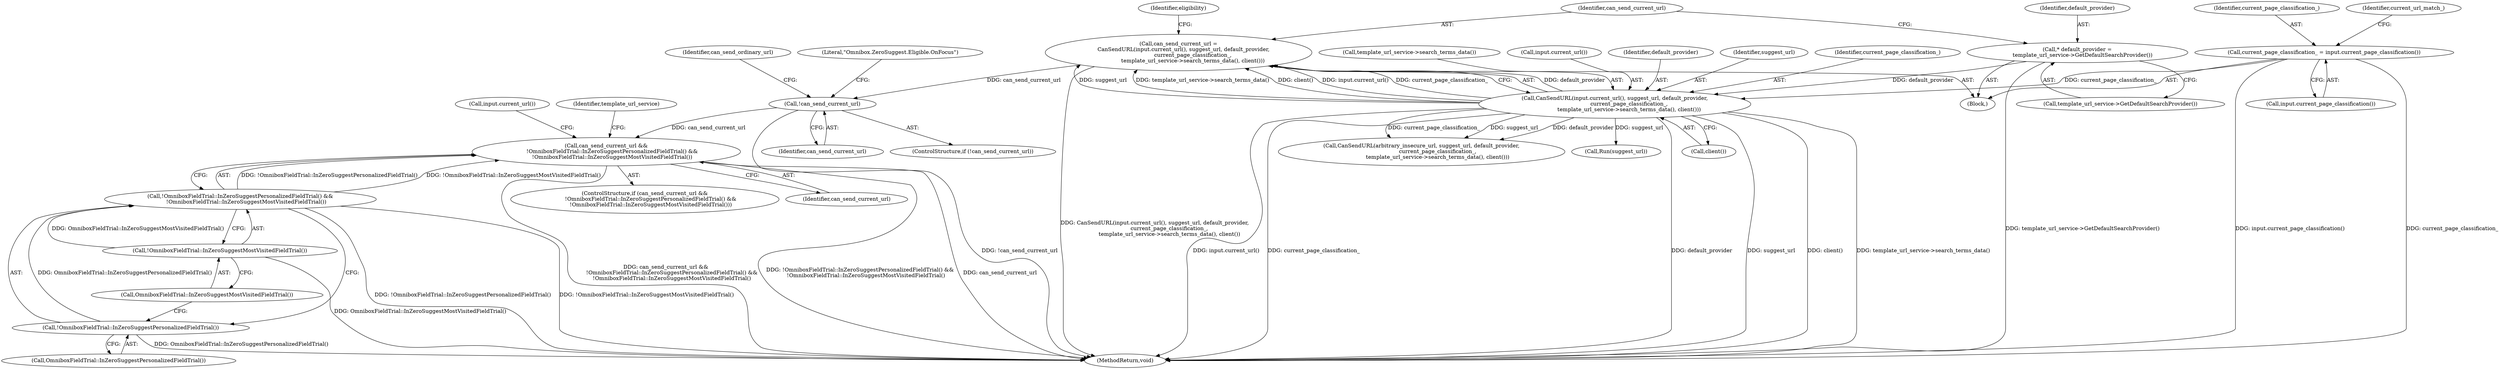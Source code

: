 digraph "0_Chrome_3f71619ec516f553c69a08bf373dcde14e86d08f@API" {
"1000200" [label="(Call,can_send_current_url &&\n       !OmniboxFieldTrial::InZeroSuggestPersonalizedFieldTrial() &&\n       !OmniboxFieldTrial::InZeroSuggestMostVisitedFieldTrial())"];
"1000172" [label="(Call,!can_send_current_url)"];
"1000157" [label="(Call,can_send_current_url =\n      CanSendURL(input.current_url(), suggest_url, default_provider,\n                 current_page_classification_,\n                 template_url_service->search_terms_data(), client()))"];
"1000159" [label="(Call,CanSendURL(input.current_url(), suggest_url, default_provider,\n                 current_page_classification_,\n                 template_url_service->search_terms_data(), client()))"];
"1000153" [label="(Call,* default_provider =\n      template_url_service->GetDefaultSearchProvider())"];
"1000137" [label="(Call,current_page_classification_ = input.current_page_classification())"];
"1000202" [label="(Call,!OmniboxFieldTrial::InZeroSuggestPersonalizedFieldTrial() &&\n       !OmniboxFieldTrial::InZeroSuggestMostVisitedFieldTrial())"];
"1000203" [label="(Call,!OmniboxFieldTrial::InZeroSuggestPersonalizedFieldTrial())"];
"1000205" [label="(Call,!OmniboxFieldTrial::InZeroSuggestMostVisitedFieldTrial())"];
"1000165" [label="(Call,client())"];
"1000177" [label="(Identifier,can_send_ordinary_url)"];
"1000243" [label="(Call,input.current_url())"];
"1000164" [label="(Call,template_url_service->search_terms_data())"];
"1000139" [label="(Call,input.current_page_classification())"];
"1000169" [label="(Identifier,eligibility)"];
"1000200" [label="(Call,can_send_current_url &&\n       !OmniboxFieldTrial::InZeroSuggestPersonalizedFieldTrial() &&\n       !OmniboxFieldTrial::InZeroSuggestMostVisitedFieldTrial())"];
"1000192" [label="(Literal,\"Omnibox.ZeroSuggest.Eligible.OnFocus\")"];
"1000206" [label="(Call,OmniboxFieldTrial::InZeroSuggestMostVisitedFieldTrial())"];
"1000160" [label="(Call,input.current_url())"];
"1000173" [label="(Identifier,can_send_current_url)"];
"1000211" [label="(Identifier,template_url_service)"];
"1000252" [label="(MethodReturn,void)"];
"1000158" [label="(Identifier,can_send_current_url)"];
"1000205" [label="(Call,!OmniboxFieldTrial::InZeroSuggestMostVisitedFieldTrial())"];
"1000154" [label="(Identifier,default_provider)"];
"1000103" [label="(Block,)"];
"1000203" [label="(Call,!OmniboxFieldTrial::InZeroSuggestPersonalizedFieldTrial())"];
"1000171" [label="(ControlStructure,if (!can_send_current_url))"];
"1000178" [label="(Call,CanSendURL(arbitrary_insecure_url, suggest_url, default_provider,\n                   current_page_classification_,\n                   template_url_service->search_terms_data(), client()))"];
"1000199" [label="(ControlStructure,if (can_send_current_url &&\n       !OmniboxFieldTrial::InZeroSuggestPersonalizedFieldTrial() &&\n       !OmniboxFieldTrial::InZeroSuggestMostVisitedFieldTrial()))"];
"1000138" [label="(Identifier,current_page_classification_)"];
"1000137" [label="(Call,current_page_classification_ = input.current_page_classification())"];
"1000162" [label="(Identifier,default_provider)"];
"1000202" [label="(Call,!OmniboxFieldTrial::InZeroSuggestPersonalizedFieldTrial() &&\n       !OmniboxFieldTrial::InZeroSuggestMostVisitedFieldTrial())"];
"1000153" [label="(Call,* default_provider =\n      template_url_service->GetDefaultSearchProvider())"];
"1000155" [label="(Call,template_url_service->GetDefaultSearchProvider())"];
"1000204" [label="(Call,OmniboxFieldTrial::InZeroSuggestPersonalizedFieldTrial())"];
"1000201" [label="(Identifier,can_send_current_url)"];
"1000157" [label="(Call,can_send_current_url =\n      CanSendURL(input.current_url(), suggest_url, default_provider,\n                 current_page_classification_,\n                 template_url_service->search_terms_data(), client()))"];
"1000161" [label="(Identifier,suggest_url)"];
"1000159" [label="(Call,CanSendURL(input.current_url(), suggest_url, default_provider,\n                 current_page_classification_,\n                 template_url_service->search_terms_data(), client()))"];
"1000250" [label="(Call,Run(suggest_url))"];
"1000141" [label="(Identifier,current_url_match_)"];
"1000172" [label="(Call,!can_send_current_url)"];
"1000163" [label="(Identifier,current_page_classification_)"];
"1000200" -> "1000199"  [label="AST: "];
"1000200" -> "1000201"  [label="CFG: "];
"1000200" -> "1000202"  [label="CFG: "];
"1000201" -> "1000200"  [label="AST: "];
"1000202" -> "1000200"  [label="AST: "];
"1000211" -> "1000200"  [label="CFG: "];
"1000243" -> "1000200"  [label="CFG: "];
"1000200" -> "1000252"  [label="DDG: can_send_current_url"];
"1000200" -> "1000252"  [label="DDG: can_send_current_url &&\n       !OmniboxFieldTrial::InZeroSuggestPersonalizedFieldTrial() &&\n       !OmniboxFieldTrial::InZeroSuggestMostVisitedFieldTrial()"];
"1000200" -> "1000252"  [label="DDG: !OmniboxFieldTrial::InZeroSuggestPersonalizedFieldTrial() &&\n       !OmniboxFieldTrial::InZeroSuggestMostVisitedFieldTrial()"];
"1000172" -> "1000200"  [label="DDG: can_send_current_url"];
"1000202" -> "1000200"  [label="DDG: !OmniboxFieldTrial::InZeroSuggestPersonalizedFieldTrial()"];
"1000202" -> "1000200"  [label="DDG: !OmniboxFieldTrial::InZeroSuggestMostVisitedFieldTrial()"];
"1000172" -> "1000171"  [label="AST: "];
"1000172" -> "1000173"  [label="CFG: "];
"1000173" -> "1000172"  [label="AST: "];
"1000177" -> "1000172"  [label="CFG: "];
"1000192" -> "1000172"  [label="CFG: "];
"1000172" -> "1000252"  [label="DDG: !can_send_current_url"];
"1000157" -> "1000172"  [label="DDG: can_send_current_url"];
"1000157" -> "1000103"  [label="AST: "];
"1000157" -> "1000159"  [label="CFG: "];
"1000158" -> "1000157"  [label="AST: "];
"1000159" -> "1000157"  [label="AST: "];
"1000169" -> "1000157"  [label="CFG: "];
"1000157" -> "1000252"  [label="DDG: CanSendURL(input.current_url(), suggest_url, default_provider,\n                 current_page_classification_,\n                 template_url_service->search_terms_data(), client())"];
"1000159" -> "1000157"  [label="DDG: default_provider"];
"1000159" -> "1000157"  [label="DDG: suggest_url"];
"1000159" -> "1000157"  [label="DDG: template_url_service->search_terms_data()"];
"1000159" -> "1000157"  [label="DDG: client()"];
"1000159" -> "1000157"  [label="DDG: input.current_url()"];
"1000159" -> "1000157"  [label="DDG: current_page_classification_"];
"1000159" -> "1000165"  [label="CFG: "];
"1000160" -> "1000159"  [label="AST: "];
"1000161" -> "1000159"  [label="AST: "];
"1000162" -> "1000159"  [label="AST: "];
"1000163" -> "1000159"  [label="AST: "];
"1000164" -> "1000159"  [label="AST: "];
"1000165" -> "1000159"  [label="AST: "];
"1000159" -> "1000252"  [label="DDG: template_url_service->search_terms_data()"];
"1000159" -> "1000252"  [label="DDG: input.current_url()"];
"1000159" -> "1000252"  [label="DDG: current_page_classification_"];
"1000159" -> "1000252"  [label="DDG: default_provider"];
"1000159" -> "1000252"  [label="DDG: suggest_url"];
"1000159" -> "1000252"  [label="DDG: client()"];
"1000153" -> "1000159"  [label="DDG: default_provider"];
"1000137" -> "1000159"  [label="DDG: current_page_classification_"];
"1000159" -> "1000178"  [label="DDG: suggest_url"];
"1000159" -> "1000178"  [label="DDG: default_provider"];
"1000159" -> "1000178"  [label="DDG: current_page_classification_"];
"1000159" -> "1000250"  [label="DDG: suggest_url"];
"1000153" -> "1000103"  [label="AST: "];
"1000153" -> "1000155"  [label="CFG: "];
"1000154" -> "1000153"  [label="AST: "];
"1000155" -> "1000153"  [label="AST: "];
"1000158" -> "1000153"  [label="CFG: "];
"1000153" -> "1000252"  [label="DDG: template_url_service->GetDefaultSearchProvider()"];
"1000137" -> "1000103"  [label="AST: "];
"1000137" -> "1000139"  [label="CFG: "];
"1000138" -> "1000137"  [label="AST: "];
"1000139" -> "1000137"  [label="AST: "];
"1000141" -> "1000137"  [label="CFG: "];
"1000137" -> "1000252"  [label="DDG: input.current_page_classification()"];
"1000137" -> "1000252"  [label="DDG: current_page_classification_"];
"1000202" -> "1000203"  [label="CFG: "];
"1000202" -> "1000205"  [label="CFG: "];
"1000203" -> "1000202"  [label="AST: "];
"1000205" -> "1000202"  [label="AST: "];
"1000202" -> "1000252"  [label="DDG: !OmniboxFieldTrial::InZeroSuggestPersonalizedFieldTrial()"];
"1000202" -> "1000252"  [label="DDG: !OmniboxFieldTrial::InZeroSuggestMostVisitedFieldTrial()"];
"1000203" -> "1000202"  [label="DDG: OmniboxFieldTrial::InZeroSuggestPersonalizedFieldTrial()"];
"1000205" -> "1000202"  [label="DDG: OmniboxFieldTrial::InZeroSuggestMostVisitedFieldTrial()"];
"1000203" -> "1000204"  [label="CFG: "];
"1000204" -> "1000203"  [label="AST: "];
"1000206" -> "1000203"  [label="CFG: "];
"1000203" -> "1000252"  [label="DDG: OmniboxFieldTrial::InZeroSuggestPersonalizedFieldTrial()"];
"1000205" -> "1000206"  [label="CFG: "];
"1000206" -> "1000205"  [label="AST: "];
"1000205" -> "1000252"  [label="DDG: OmniboxFieldTrial::InZeroSuggestMostVisitedFieldTrial()"];
}
